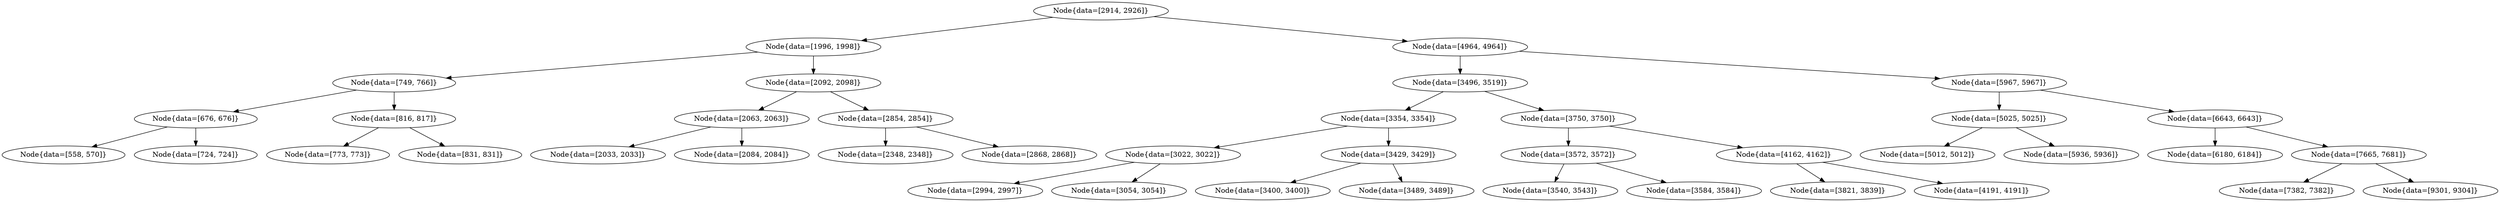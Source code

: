 digraph G{
1054342255 [label="Node{data=[2914, 2926]}"]
1054342255 -> 498395719
498395719 [label="Node{data=[1996, 1998]}"]
498395719 -> 1650061710
1650061710 [label="Node{data=[749, 766]}"]
1650061710 -> 985564948
985564948 [label="Node{data=[676, 676]}"]
985564948 -> 990585000
990585000 [label="Node{data=[558, 570]}"]
985564948 -> 30872412
30872412 [label="Node{data=[724, 724]}"]
1650061710 -> 741295977
741295977 [label="Node{data=[816, 817]}"]
741295977 -> 1659364319
1659364319 [label="Node{data=[773, 773]}"]
741295977 -> 9142603
9142603 [label="Node{data=[831, 831]}"]
498395719 -> 964640757
964640757 [label="Node{data=[2092, 2098]}"]
964640757 -> 1866281916
1866281916 [label="Node{data=[2063, 2063]}"]
1866281916 -> 848940191
848940191 [label="Node{data=[2033, 2033]}"]
1866281916 -> 1849983582
1849983582 [label="Node{data=[2084, 2084]}"]
964640757 -> 780437748
780437748 [label="Node{data=[2854, 2854]}"]
780437748 -> 673377867
673377867 [label="Node{data=[2348, 2348]}"]
780437748 -> 1419981540
1419981540 [label="Node{data=[2868, 2868]}"]
1054342255 -> 507448412
507448412 [label="Node{data=[4964, 4964]}"]
507448412 -> 343336007
343336007 [label="Node{data=[3496, 3519]}"]
343336007 -> 731451444
731451444 [label="Node{data=[3354, 3354]}"]
731451444 -> 1717580721
1717580721 [label="Node{data=[3022, 3022]}"]
1717580721 -> 14393037
14393037 [label="Node{data=[2994, 2997]}"]
1717580721 -> 598480461
598480461 [label="Node{data=[3054, 3054]}"]
731451444 -> 1079491260
1079491260 [label="Node{data=[3429, 3429]}"]
1079491260 -> 659416252
659416252 [label="Node{data=[3400, 3400]}"]
1079491260 -> 2075933550
2075933550 [label="Node{data=[3489, 3489]}"]
343336007 -> 954287146
954287146 [label="Node{data=[3750, 3750]}"]
954287146 -> 1159629776
1159629776 [label="Node{data=[3572, 3572]}"]
1159629776 -> 222232523
222232523 [label="Node{data=[3540, 3543]}"]
1159629776 -> 390316617
390316617 [label="Node{data=[3584, 3584]}"]
954287146 -> 623969439
623969439 [label="Node{data=[4162, 4162]}"]
623969439 -> 339758050
339758050 [label="Node{data=[3821, 3839]}"]
623969439 -> 1861889542
1861889542 [label="Node{data=[4191, 4191]}"]
507448412 -> 1730344986
1730344986 [label="Node{data=[5967, 5967]}"]
1730344986 -> 1251610013
1251610013 [label="Node{data=[5025, 5025]}"]
1251610013 -> 1553154167
1553154167 [label="Node{data=[5012, 5012]}"]
1251610013 -> 1671880701
1671880701 [label="Node{data=[5936, 5936]}"]
1730344986 -> 330566075
330566075 [label="Node{data=[6643, 6643]}"]
330566075 -> 165157045
165157045 [label="Node{data=[6180, 6184]}"]
330566075 -> 1334731009
1334731009 [label="Node{data=[7665, 7681]}"]
1334731009 -> 436340282
436340282 [label="Node{data=[7382, 7382]}"]
1334731009 -> 692600080
692600080 [label="Node{data=[9301, 9304]}"]
}